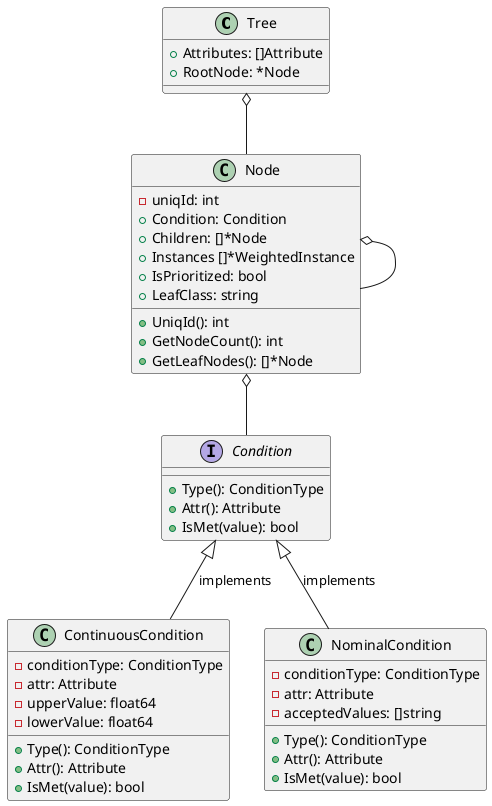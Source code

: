 @startuml
'https://plantuml.com/class-diagram

class Tree {
    +Attributes: []Attribute
    +RootNode: *Node
}

class Node {
    -uniqId: int
    +Condition: Condition
    +Children: []*Node
    +Instances []*WeightedInstance
    +IsPrioritized: bool
    +LeafClass: string
    +UniqId(): int
    +GetNodeCount(): int
    +GetLeafNodes(): []*Node
}

interface Condition {
    +Type(): ConditionType
    +Attr(): Attribute
    +IsMet(value): bool
}

Tree o-- Node
Node o-- Condition
Node o-- Node

class ContinuousCondition {
    -conditionType: ConditionType
    -attr: Attribute
    -upperValue: float64
    -lowerValue: float64
    +Type(): ConditionType
    +Attr(): Attribute
    +IsMet(value): bool
}

class NominalCondition {
    -conditionType: ConditionType
    -attr: Attribute
    -acceptedValues: []string
    +Type(): ConditionType
    +Attr(): Attribute
    +IsMet(value): bool
}

Condition <|-- ContinuousCondition: implements
Condition <|-- NominalCondition: implements

@enduml